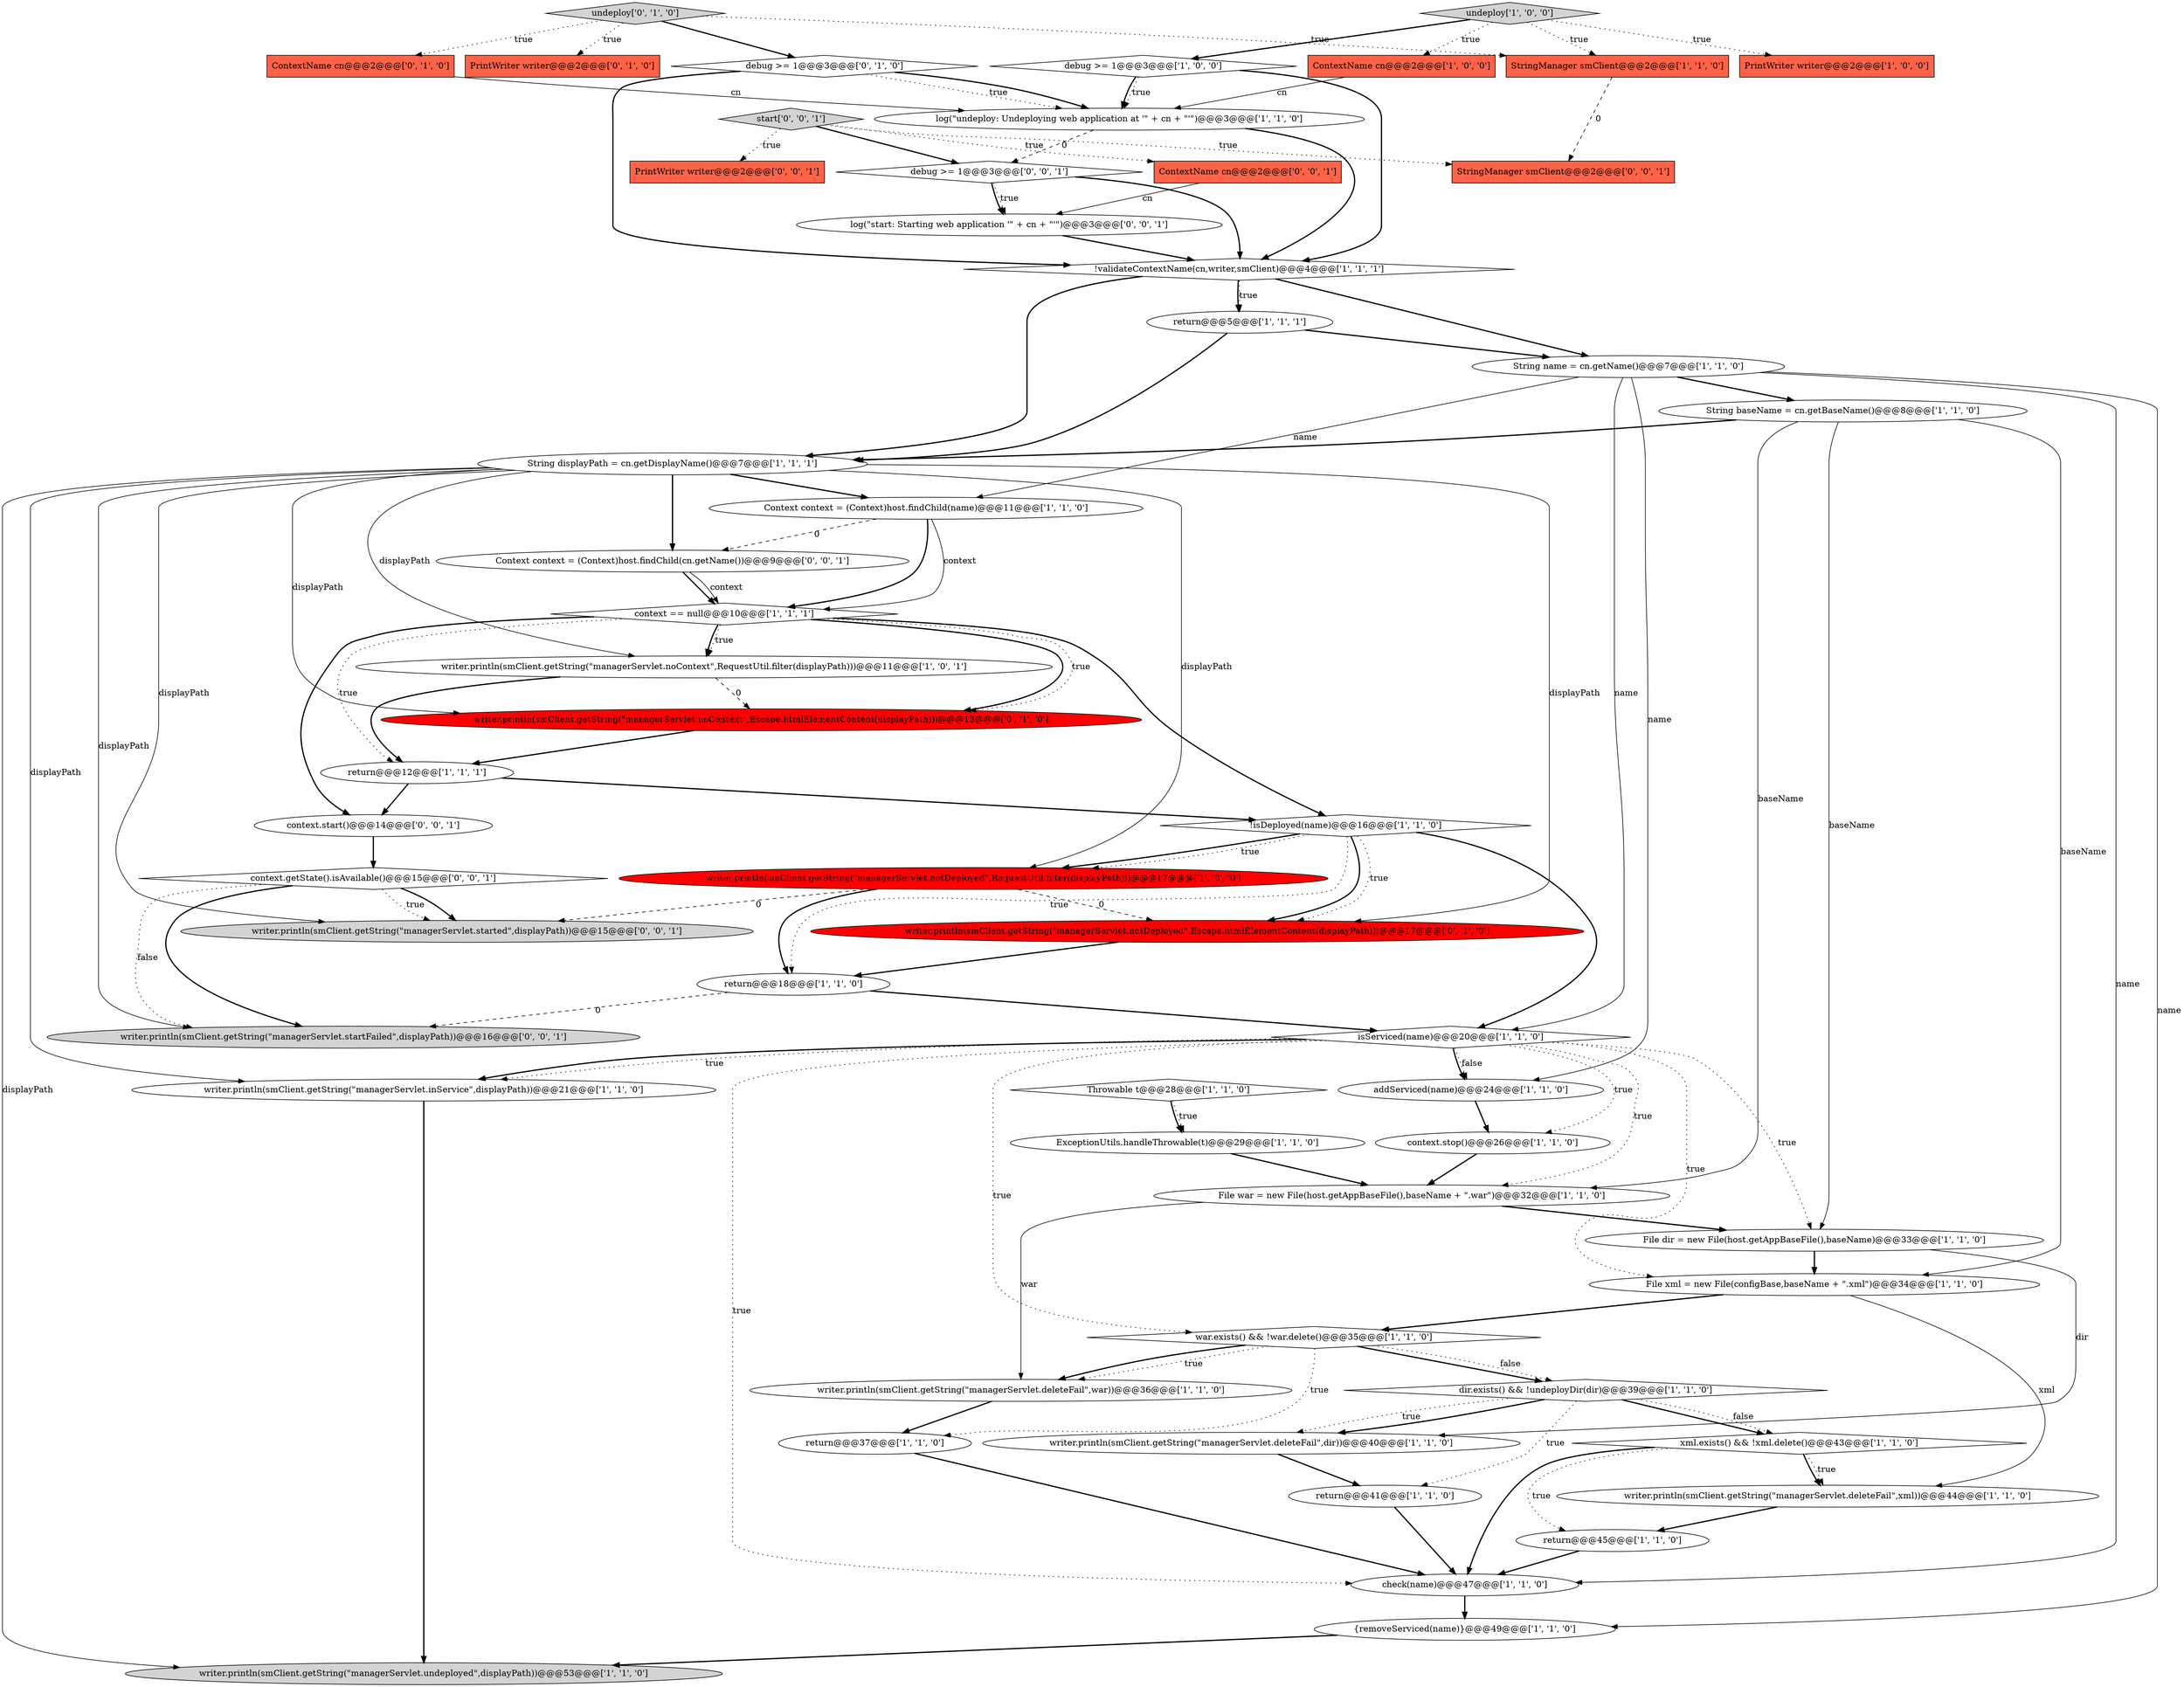 digraph {
33 [style = filled, label = "context == null@@@10@@@['1', '1', '1']", fillcolor = white, shape = diamond image = "AAA0AAABBB1BBB"];
7 [style = filled, label = "writer.println(smClient.getString(\"managerServlet.deleteFail\",war))@@@36@@@['1', '1', '0']", fillcolor = white, shape = ellipse image = "AAA0AAABBB1BBB"];
4 [style = filled, label = "dir.exists() && !undeployDir(dir)@@@39@@@['1', '1', '0']", fillcolor = white, shape = diamond image = "AAA0AAABBB1BBB"];
2 [style = filled, label = "return@@@12@@@['1', '1', '1']", fillcolor = white, shape = ellipse image = "AAA0AAABBB1BBB"];
50 [style = filled, label = "Context context = (Context)host.findChild(cn.getName())@@@9@@@['0', '0', '1']", fillcolor = white, shape = ellipse image = "AAA0AAABBB3BBB"];
46 [style = filled, label = "context.start()@@@14@@@['0', '0', '1']", fillcolor = white, shape = ellipse image = "AAA0AAABBB3BBB"];
42 [style = filled, label = "undeploy['0', '1', '0']", fillcolor = lightgray, shape = diamond image = "AAA0AAABBB2BBB"];
10 [style = filled, label = "File war = new File(host.getAppBaseFile(),baseName + \".war\")@@@32@@@['1', '1', '0']", fillcolor = white, shape = ellipse image = "AAA0AAABBB1BBB"];
22 [style = filled, label = "addServiced(name)@@@24@@@['1', '1', '0']", fillcolor = white, shape = ellipse image = "AAA0AAABBB1BBB"];
43 [style = filled, label = "writer.println(smClient.getString(\"managerServlet.notDeployed\",Escape.htmlElementContent(displayPath)))@@@17@@@['0', '1', '0']", fillcolor = red, shape = ellipse image = "AAA1AAABBB2BBB"];
49 [style = filled, label = "StringManager smClient@@@2@@@['0', '0', '1']", fillcolor = tomato, shape = box image = "AAA0AAABBB3BBB"];
1 [style = filled, label = "File dir = new File(host.getAppBaseFile(),baseName)@@@33@@@['1', '1', '0']", fillcolor = white, shape = ellipse image = "AAA0AAABBB1BBB"];
26 [style = filled, label = "Context context = (Context)host.findChild(name)@@@11@@@['1', '1', '0']", fillcolor = white, shape = ellipse image = "AAA0AAABBB1BBB"];
34 [style = filled, label = "String displayPath = cn.getDisplayName()@@@7@@@['1', '1', '1']", fillcolor = white, shape = ellipse image = "AAA0AAABBB1BBB"];
23 [style = filled, label = "check(name)@@@47@@@['1', '1', '0']", fillcolor = white, shape = ellipse image = "AAA0AAABBB1BBB"];
24 [style = filled, label = "writer.println(smClient.getString(\"managerServlet.noContext\",RequestUtil.filter(displayPath)))@@@11@@@['1', '0', '1']", fillcolor = white, shape = ellipse image = "AAA0AAABBB1BBB"];
28 [style = filled, label = "log(\"undeploy: Undeploying web application at '\" + cn + \"'\")@@@3@@@['1', '1', '0']", fillcolor = white, shape = ellipse image = "AAA0AAABBB1BBB"];
21 [style = filled, label = "String name = cn.getName()@@@7@@@['1', '1', '0']", fillcolor = white, shape = ellipse image = "AAA0AAABBB1BBB"];
36 [style = filled, label = "StringManager smClient@@@2@@@['1', '1', '0']", fillcolor = tomato, shape = box image = "AAA0AAABBB1BBB"];
17 [style = filled, label = "PrintWriter writer@@@2@@@['1', '0', '0']", fillcolor = tomato, shape = box image = "AAA0AAABBB1BBB"];
30 [style = filled, label = "undeploy['1', '0', '0']", fillcolor = lightgray, shape = diamond image = "AAA0AAABBB1BBB"];
6 [style = filled, label = "writer.println(smClient.getString(\"managerServlet.undeployed\",displayPath))@@@53@@@['1', '1', '0']", fillcolor = lightgray, shape = ellipse image = "AAA0AAABBB1BBB"];
40 [style = filled, label = "debug >= 1@@@3@@@['0', '1', '0']", fillcolor = white, shape = diamond image = "AAA0AAABBB2BBB"];
44 [style = filled, label = "writer.println(smClient.getString(\"managerServlet.noContext\",Escape.htmlElementContent(displayPath)))@@@13@@@['0', '1', '0']", fillcolor = red, shape = ellipse image = "AAA1AAABBB2BBB"];
5 [style = filled, label = "return@@@41@@@['1', '1', '0']", fillcolor = white, shape = ellipse image = "AAA0AAABBB1BBB"];
37 [style = filled, label = "File xml = new File(configBase,baseName + \".xml\")@@@34@@@['1', '1', '0']", fillcolor = white, shape = ellipse image = "AAA0AAABBB1BBB"];
0 [style = filled, label = "Throwable t@@@28@@@['1', '1', '0']", fillcolor = white, shape = diamond image = "AAA0AAABBB1BBB"];
47 [style = filled, label = "ContextName cn@@@2@@@['0', '0', '1']", fillcolor = tomato, shape = box image = "AAA0AAABBB3BBB"];
51 [style = filled, label = "writer.println(smClient.getString(\"managerServlet.startFailed\",displayPath))@@@16@@@['0', '0', '1']", fillcolor = lightgray, shape = ellipse image = "AAA0AAABBB3BBB"];
13 [style = filled, label = "ExceptionUtils.handleThrowable(t)@@@29@@@['1', '1', '0']", fillcolor = white, shape = ellipse image = "AAA0AAABBB1BBB"];
31 [style = filled, label = "writer.println(smClient.getString(\"managerServlet.notDeployed\",RequestUtil.filter(displayPath)))@@@17@@@['1', '0', '0']", fillcolor = red, shape = ellipse image = "AAA1AAABBB1BBB"];
48 [style = filled, label = "log(\"start: Starting web application '\" + cn + \"'\")@@@3@@@['0', '0', '1']", fillcolor = white, shape = ellipse image = "AAA0AAABBB3BBB"];
16 [style = filled, label = "return@@@5@@@['1', '1', '1']", fillcolor = white, shape = ellipse image = "AAA0AAABBB1BBB"];
14 [style = filled, label = "xml.exists() && !xml.delete()@@@43@@@['1', '1', '0']", fillcolor = white, shape = diamond image = "AAA0AAABBB1BBB"];
27 [style = filled, label = "debug >= 1@@@3@@@['1', '0', '0']", fillcolor = white, shape = diamond image = "AAA0AAABBB1BBB"];
39 [style = filled, label = "PrintWriter writer@@@2@@@['0', '1', '0']", fillcolor = tomato, shape = box image = "AAA0AAABBB2BBB"];
45 [style = filled, label = "PrintWriter writer@@@2@@@['0', '0', '1']", fillcolor = tomato, shape = box image = "AAA0AAABBB3BBB"];
25 [style = filled, label = "return@@@37@@@['1', '1', '0']", fillcolor = white, shape = ellipse image = "AAA0AAABBB1BBB"];
3 [style = filled, label = "ContextName cn@@@2@@@['1', '0', '0']", fillcolor = tomato, shape = box image = "AAA0AAABBB1BBB"];
54 [style = filled, label = "start['0', '0', '1']", fillcolor = lightgray, shape = diamond image = "AAA0AAABBB3BBB"];
32 [style = filled, label = "!validateContextName(cn,writer,smClient)@@@4@@@['1', '1', '1']", fillcolor = white, shape = diamond image = "AAA0AAABBB1BBB"];
52 [style = filled, label = "context.getState().isAvailable()@@@15@@@['0', '0', '1']", fillcolor = white, shape = diamond image = "AAA0AAABBB3BBB"];
9 [style = filled, label = "writer.println(smClient.getString(\"managerServlet.deleteFail\",dir))@@@40@@@['1', '1', '0']", fillcolor = white, shape = ellipse image = "AAA0AAABBB1BBB"];
55 [style = filled, label = "writer.println(smClient.getString(\"managerServlet.started\",displayPath))@@@15@@@['0', '0', '1']", fillcolor = lightgray, shape = ellipse image = "AAA0AAABBB3BBB"];
12 [style = filled, label = "writer.println(smClient.getString(\"managerServlet.inService\",displayPath))@@@21@@@['1', '1', '0']", fillcolor = white, shape = ellipse image = "AAA0AAABBB1BBB"];
53 [style = filled, label = "debug >= 1@@@3@@@['0', '0', '1']", fillcolor = white, shape = diamond image = "AAA0AAABBB3BBB"];
20 [style = filled, label = "isServiced(name)@@@20@@@['1', '1', '0']", fillcolor = white, shape = diamond image = "AAA0AAABBB1BBB"];
19 [style = filled, label = "return@@@18@@@['1', '1', '0']", fillcolor = white, shape = ellipse image = "AAA0AAABBB1BBB"];
8 [style = filled, label = "{removeServiced(name)}@@@49@@@['1', '1', '0']", fillcolor = white, shape = ellipse image = "AAA0AAABBB1BBB"];
11 [style = filled, label = "war.exists() && !war.delete()@@@35@@@['1', '1', '0']", fillcolor = white, shape = diamond image = "AAA0AAABBB1BBB"];
38 [style = filled, label = "String baseName = cn.getBaseName()@@@8@@@['1', '1', '0']", fillcolor = white, shape = ellipse image = "AAA0AAABBB1BBB"];
18 [style = filled, label = "context.stop()@@@26@@@['1', '1', '0']", fillcolor = white, shape = ellipse image = "AAA0AAABBB1BBB"];
41 [style = filled, label = "ContextName cn@@@2@@@['0', '1', '0']", fillcolor = tomato, shape = box image = "AAA0AAABBB2BBB"];
15 [style = filled, label = "writer.println(smClient.getString(\"managerServlet.deleteFail\",xml))@@@44@@@['1', '1', '0']", fillcolor = white, shape = ellipse image = "AAA0AAABBB1BBB"];
35 [style = filled, label = "!isDeployed(name)@@@16@@@['1', '1', '0']", fillcolor = white, shape = diamond image = "AAA0AAABBB1BBB"];
29 [style = filled, label = "return@@@45@@@['1', '1', '0']", fillcolor = white, shape = ellipse image = "AAA0AAABBB1BBB"];
2->35 [style = bold, label=""];
54->49 [style = dotted, label="true"];
38->1 [style = solid, label="baseName"];
52->51 [style = dotted, label="false"];
27->32 [style = bold, label=""];
0->13 [style = bold, label=""];
20->11 [style = dotted, label="true"];
37->11 [style = bold, label=""];
27->28 [style = bold, label=""];
31->43 [style = dashed, label="0"];
34->43 [style = solid, label="displayPath"];
40->28 [style = dotted, label="true"];
37->15 [style = solid, label="xml"];
8->6 [style = bold, label=""];
35->19 [style = dotted, label="true"];
32->34 [style = bold, label=""];
52->55 [style = bold, label=""];
47->48 [style = solid, label="cn"];
35->43 [style = bold, label=""];
34->50 [style = bold, label=""];
21->38 [style = bold, label=""];
43->19 [style = bold, label=""];
26->50 [style = dashed, label="0"];
38->37 [style = solid, label="baseName"];
31->55 [style = dashed, label="0"];
34->26 [style = bold, label=""];
38->10 [style = solid, label="baseName"];
33->46 [style = bold, label=""];
21->22 [style = solid, label="name"];
53->32 [style = bold, label=""];
33->2 [style = dotted, label="true"];
20->18 [style = dotted, label="true"];
9->5 [style = bold, label=""];
54->53 [style = bold, label=""];
26->33 [style = solid, label="context"];
33->44 [style = bold, label=""];
54->45 [style = dotted, label="true"];
53->48 [style = bold, label=""];
11->7 [style = dotted, label="true"];
44->2 [style = bold, label=""];
35->31 [style = bold, label=""];
53->48 [style = dotted, label="true"];
5->23 [style = bold, label=""];
35->20 [style = bold, label=""];
19->20 [style = bold, label=""];
33->44 [style = dotted, label="true"];
30->27 [style = bold, label=""];
21->20 [style = solid, label="name"];
41->28 [style = solid, label="cn"];
42->36 [style = dotted, label="true"];
16->34 [style = bold, label=""];
29->23 [style = bold, label=""];
10->7 [style = solid, label="war"];
23->8 [style = bold, label=""];
42->40 [style = bold, label=""];
22->18 [style = bold, label=""];
34->31 [style = solid, label="displayPath"];
19->51 [style = dashed, label="0"];
30->3 [style = dotted, label="true"];
20->10 [style = dotted, label="true"];
48->32 [style = bold, label=""];
14->15 [style = bold, label=""];
52->51 [style = bold, label=""];
21->8 [style = solid, label="name"];
10->1 [style = bold, label=""];
15->29 [style = bold, label=""];
34->51 [style = solid, label="displayPath"];
36->49 [style = dashed, label="0"];
3->28 [style = solid, label="cn"];
42->39 [style = dotted, label="true"];
13->10 [style = bold, label=""];
4->5 [style = dotted, label="true"];
4->9 [style = bold, label=""];
4->14 [style = bold, label=""];
20->22 [style = dotted, label="false"];
4->14 [style = dotted, label="false"];
52->55 [style = dotted, label="true"];
11->4 [style = bold, label=""];
24->44 [style = dashed, label="0"];
32->16 [style = bold, label=""];
1->9 [style = solid, label="dir"];
35->31 [style = dotted, label="true"];
30->36 [style = dotted, label="true"];
28->32 [style = bold, label=""];
42->41 [style = dotted, label="true"];
20->37 [style = dotted, label="true"];
20->1 [style = dotted, label="true"];
18->10 [style = bold, label=""];
14->23 [style = bold, label=""];
34->6 [style = solid, label="displayPath"];
33->24 [style = bold, label=""];
20->23 [style = dotted, label="true"];
38->34 [style = bold, label=""];
40->32 [style = bold, label=""];
33->24 [style = dotted, label="true"];
50->33 [style = bold, label=""];
50->33 [style = solid, label="context"];
30->17 [style = dotted, label="true"];
35->43 [style = dotted, label="true"];
31->19 [style = bold, label=""];
1->37 [style = bold, label=""];
2->46 [style = bold, label=""];
33->35 [style = bold, label=""];
32->21 [style = bold, label=""];
0->13 [style = dotted, label="true"];
24->2 [style = bold, label=""];
28->53 [style = dashed, label="0"];
25->23 [style = bold, label=""];
34->24 [style = solid, label="displayPath"];
34->12 [style = solid, label="displayPath"];
40->28 [style = bold, label=""];
12->6 [style = bold, label=""];
46->52 [style = bold, label=""];
20->22 [style = bold, label=""];
11->4 [style = dotted, label="false"];
27->28 [style = dotted, label="true"];
14->15 [style = dotted, label="true"];
11->25 [style = dotted, label="true"];
54->47 [style = dotted, label="true"];
21->23 [style = solid, label="name"];
16->21 [style = bold, label=""];
34->44 [style = solid, label="displayPath"];
34->55 [style = solid, label="displayPath"];
20->12 [style = bold, label=""];
14->29 [style = dotted, label="true"];
7->25 [style = bold, label=""];
20->12 [style = dotted, label="true"];
4->9 [style = dotted, label="true"];
32->16 [style = dotted, label="true"];
26->33 [style = bold, label=""];
11->7 [style = bold, label=""];
21->26 [style = solid, label="name"];
}
